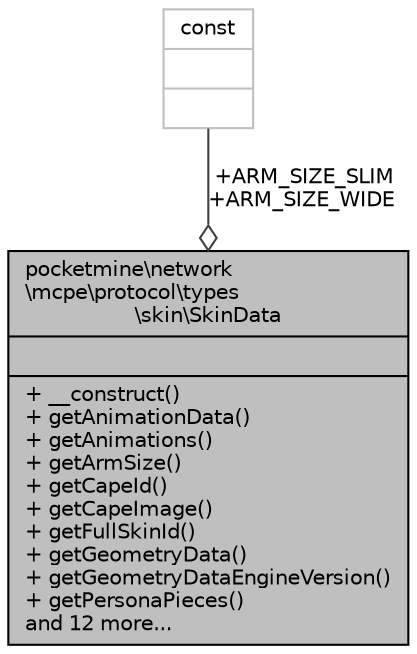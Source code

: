 digraph "pocketmine\network\mcpe\protocol\types\skin\SkinData"
{
 // INTERACTIVE_SVG=YES
 // LATEX_PDF_SIZE
  edge [fontname="Helvetica",fontsize="10",labelfontname="Helvetica",labelfontsize="10"];
  node [fontname="Helvetica",fontsize="10",shape=record];
  Node1 [label="{pocketmine\\network\l\\mcpe\\protocol\\types\l\\skin\\SkinData\n||+ __construct()\l+ getAnimationData()\l+ getAnimations()\l+ getArmSize()\l+ getCapeId()\l+ getCapeImage()\l+ getFullSkinId()\l+ getGeometryData()\l+ getGeometryDataEngineVersion()\l+ getPersonaPieces()\land 12 more...\l}",height=0.2,width=0.4,color="black", fillcolor="grey75", style="filled", fontcolor="black",tooltip=" "];
  Node2 -> Node1 [color="grey25",fontsize="10",style="solid",label=" +ARM_SIZE_SLIM\n+ARM_SIZE_WIDE" ,arrowhead="odiamond",fontname="Helvetica"];
  Node2 [label="{const\n||}",height=0.2,width=0.4,color="grey75", fillcolor="white", style="filled",tooltip=" "];
}
